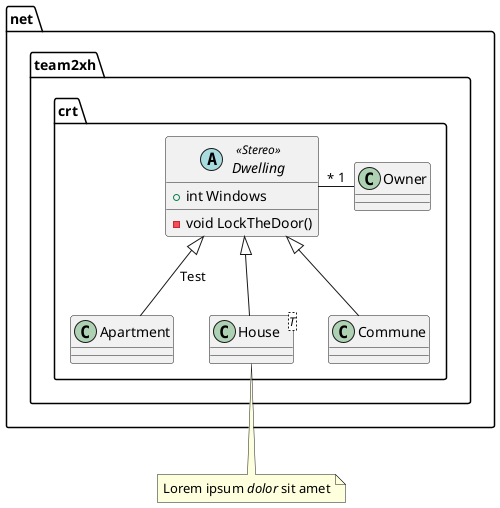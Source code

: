 @startuml

package "net.team2xh.crt" {

abstract class Dwelling <<Stereo>> {
  + int Windows
  - void LockTheDoor()
}

class Apartment
class "House<T>" as House
class Commune

class Owner

}

Dwelling <|-down- Apartment: Test
Dwelling <|-down- Commune
Dwelling <|-down- House

Dwelling "*" -right- "1" Owner

note bottom of House: Lorem ipsum <i>dolor</i> sit amet

@enduml